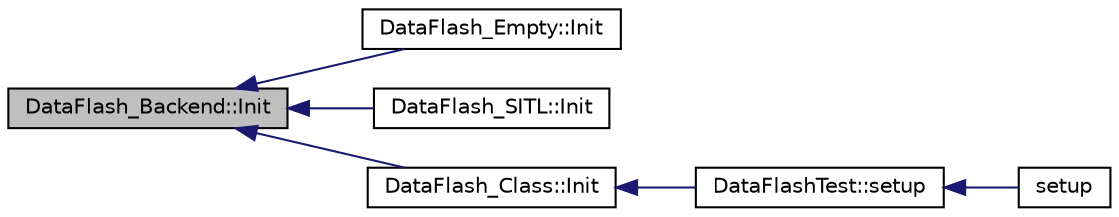 digraph "DataFlash_Backend::Init"
{
 // INTERACTIVE_SVG=YES
  edge [fontname="Helvetica",fontsize="10",labelfontname="Helvetica",labelfontsize="10"];
  node [fontname="Helvetica",fontsize="10",shape=record];
  rankdir="LR";
  Node1 [label="DataFlash_Backend::Init",height=0.2,width=0.4,color="black", fillcolor="grey75", style="filled", fontcolor="black"];
  Node1 -> Node2 [dir="back",color="midnightblue",fontsize="10",style="solid",fontname="Helvetica"];
  Node2 [label="DataFlash_Empty::Init",height=0.2,width=0.4,color="black", fillcolor="white", style="filled",URL="$classDataFlash__Empty.html#abce39abc997bade00713b1707e895428"];
  Node1 -> Node3 [dir="back",color="midnightblue",fontsize="10",style="solid",fontname="Helvetica"];
  Node3 [label="DataFlash_SITL::Init",height=0.2,width=0.4,color="black", fillcolor="white", style="filled",URL="$classDataFlash__SITL.html#a2187cc21d99702c78b5737233601d602"];
  Node1 -> Node4 [dir="back",color="midnightblue",fontsize="10",style="solid",fontname="Helvetica"];
  Node4 [label="DataFlash_Class::Init",height=0.2,width=0.4,color="black", fillcolor="white", style="filled",URL="$classDataFlash__Class.html#aabebe7ff9db07e2890274fceaa81b063"];
  Node4 -> Node5 [dir="back",color="midnightblue",fontsize="10",style="solid",fontname="Helvetica"];
  Node5 [label="DataFlashTest::setup",height=0.2,width=0.4,color="black", fillcolor="white", style="filled",URL="$classDataFlashTest.html#a8f812fa07edbffe61dfd8d02fddea7f8"];
  Node5 -> Node6 [dir="back",color="midnightblue",fontsize="10",style="solid",fontname="Helvetica"];
  Node6 [label="setup",height=0.2,width=0.4,color="black", fillcolor="white", style="filled",URL="$DataFlash__test_8cpp.html#a7dfd9b79bc5a37d7df40207afbc5431f"];
}
